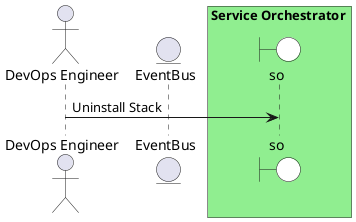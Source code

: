 @startuml

actor "DevOps Engineer"


entity EventBus

box Service Orchestrator #lightgreen
    boundary so #white
end box



"DevOps Engineer" -> so: Uninstall Stack



@enduml
